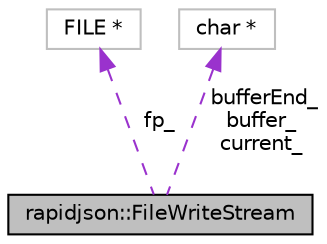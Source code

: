 digraph "rapidjson::FileWriteStream"
{
 // INTERACTIVE_SVG=YES
 // LATEX_PDF_SIZE
  edge [fontname="Helvetica",fontsize="10",labelfontname="Helvetica",labelfontsize="10"];
  node [fontname="Helvetica",fontsize="10",shape=record];
  Node1 [label="rapidjson::FileWriteStream",height=0.2,width=0.4,color="black", fillcolor="grey75", style="filled", fontcolor="black",tooltip="Wrapper of C file stream for output using fwrite()."];
  Node2 -> Node1 [dir="back",color="darkorchid3",fontsize="10",style="dashed",label=" fp_" ,fontname="Helvetica"];
  Node2 [label="FILE *",height=0.2,width=0.4,color="grey75", fillcolor="white", style="filled",tooltip=" "];
  Node3 -> Node1 [dir="back",color="darkorchid3",fontsize="10",style="dashed",label=" bufferEnd_\nbuffer_\ncurrent_" ,fontname="Helvetica"];
  Node3 [label="char *",height=0.2,width=0.4,color="grey75", fillcolor="white", style="filled",tooltip=" "];
}
